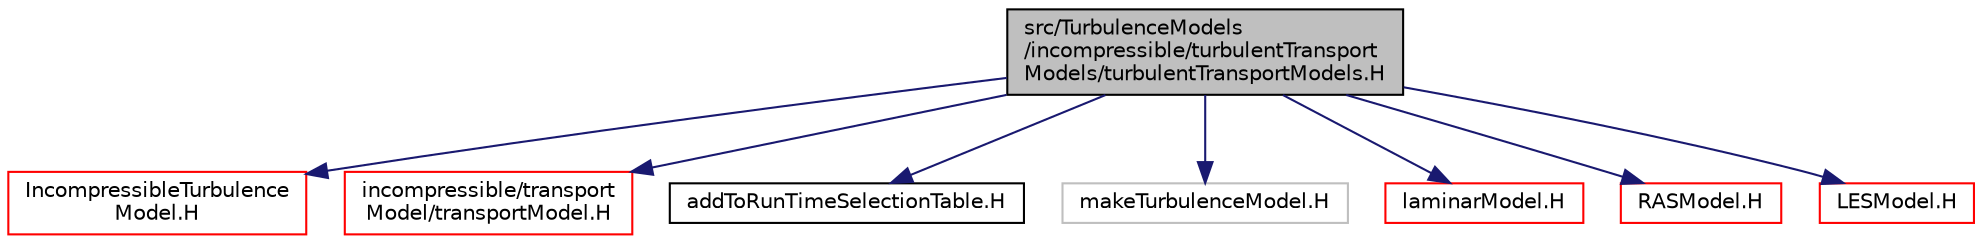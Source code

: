 digraph "src/TurbulenceModels/incompressible/turbulentTransportModels/turbulentTransportModels.H"
{
  bgcolor="transparent";
  edge [fontname="Helvetica",fontsize="10",labelfontname="Helvetica",labelfontsize="10"];
  node [fontname="Helvetica",fontsize="10",shape=record];
  Node0 [label="src/TurbulenceModels\l/incompressible/turbulentTransport\lModels/turbulentTransportModels.H",height=0.2,width=0.4,color="black", fillcolor="grey75", style="filled", fontcolor="black"];
  Node0 -> Node1 [color="midnightblue",fontsize="10",style="solid",fontname="Helvetica"];
  Node1 [label="IncompressibleTurbulence\lModel.H",height=0.2,width=0.4,color="red",URL="$a17684.html"];
  Node0 -> Node340 [color="midnightblue",fontsize="10",style="solid",fontname="Helvetica"];
  Node340 [label="incompressible/transport\lModel/transportModel.H",height=0.2,width=0.4,color="red",URL="$a17315.html"];
  Node0 -> Node341 [color="midnightblue",fontsize="10",style="solid",fontname="Helvetica"];
  Node341 [label="addToRunTimeSelectionTable.H",height=0.2,width=0.4,color="black",URL="$a09989.html",tooltip="Macros for easy insertion into run-time selection tables. "];
  Node0 -> Node342 [color="midnightblue",fontsize="10",style="solid",fontname="Helvetica"];
  Node342 [label="makeTurbulenceModel.H",height=0.2,width=0.4,color="grey75"];
  Node0 -> Node343 [color="midnightblue",fontsize="10",style="solid",fontname="Helvetica"];
  Node343 [label="laminarModel.H",height=0.2,width=0.4,color="red",URL="$a17921.html"];
  Node0 -> Node344 [color="midnightblue",fontsize="10",style="solid",fontname="Helvetica"];
  Node344 [label="RASModel.H",height=0.2,width=0.4,color="red",URL="$a18179.html"];
  Node0 -> Node345 [color="midnightblue",fontsize="10",style="solid",fontname="Helvetica"];
  Node345 [label="LESModel.H",height=0.2,width=0.4,color="red",URL="$a18047.html"];
}
